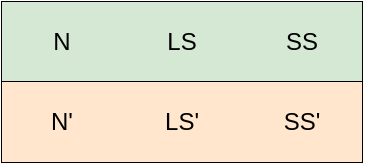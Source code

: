 <mxfile version="21.6.9" type="github">
  <diagram name="第 1 页" id="UVRSuo9Tai7BroNv_qva">
    <mxGraphModel dx="1149" dy="626" grid="1" gridSize="10" guides="1" tooltips="1" connect="1" arrows="1" fold="1" page="1" pageScale="1" pageWidth="827" pageHeight="1169" math="0" shadow="0">
      <root>
        <mxCell id="0" />
        <mxCell id="1" parent="0" />
        <mxCell id="4OfZf4OlKD3mbFEPeNKW-1" value="" style="shape=table;startSize=0;container=1;collapsible=0;childLayout=tableLayout;" vertex="1" parent="1">
          <mxGeometry x="130" y="360" width="180" height="40" as="geometry" />
        </mxCell>
        <mxCell id="4OfZf4OlKD3mbFEPeNKW-2" value="" style="shape=tableRow;horizontal=0;startSize=0;swimlaneHead=0;swimlaneBody=0;strokeColor=inherit;top=0;left=0;bottom=0;right=0;collapsible=0;dropTarget=0;fillColor=none;points=[[0,0.5],[1,0.5]];portConstraint=eastwest;" vertex="1" parent="4OfZf4OlKD3mbFEPeNKW-1">
          <mxGeometry width="180" height="40" as="geometry" />
        </mxCell>
        <mxCell id="4OfZf4OlKD3mbFEPeNKW-3" value="N" style="shape=partialRectangle;html=1;whiteSpace=wrap;connectable=0;strokeColor=#82b366;overflow=hidden;fillColor=#d5e8d4;top=0;left=0;bottom=0;right=0;pointerEvents=1;" vertex="1" parent="4OfZf4OlKD3mbFEPeNKW-2">
          <mxGeometry width="60" height="40" as="geometry">
            <mxRectangle width="60" height="40" as="alternateBounds" />
          </mxGeometry>
        </mxCell>
        <mxCell id="4OfZf4OlKD3mbFEPeNKW-4" value="LS" style="shape=partialRectangle;html=1;whiteSpace=wrap;connectable=0;strokeColor=#82b366;overflow=hidden;fillColor=#d5e8d4;top=0;left=0;bottom=0;right=0;pointerEvents=1;" vertex="1" parent="4OfZf4OlKD3mbFEPeNKW-2">
          <mxGeometry x="60" width="60" height="40" as="geometry">
            <mxRectangle width="60" height="40" as="alternateBounds" />
          </mxGeometry>
        </mxCell>
        <mxCell id="4OfZf4OlKD3mbFEPeNKW-5" value="SS" style="shape=partialRectangle;html=1;whiteSpace=wrap;connectable=0;strokeColor=#82b366;overflow=hidden;fillColor=#d5e8d4;top=0;left=0;bottom=0;right=0;pointerEvents=1;" vertex="1" parent="4OfZf4OlKD3mbFEPeNKW-2">
          <mxGeometry x="120" width="60" height="40" as="geometry">
            <mxRectangle width="60" height="40" as="alternateBounds" />
          </mxGeometry>
        </mxCell>
        <mxCell id="4OfZf4OlKD3mbFEPeNKW-6" value="" style="shape=table;startSize=0;container=1;collapsible=0;childLayout=tableLayout;" vertex="1" parent="1">
          <mxGeometry x="130" y="400" width="180" height="40" as="geometry" />
        </mxCell>
        <mxCell id="4OfZf4OlKD3mbFEPeNKW-7" value="" style="shape=tableRow;horizontal=0;startSize=0;swimlaneHead=0;swimlaneBody=0;strokeColor=inherit;top=0;left=0;bottom=0;right=0;collapsible=0;dropTarget=0;fillColor=none;points=[[0,0.5],[1,0.5]];portConstraint=eastwest;" vertex="1" parent="4OfZf4OlKD3mbFEPeNKW-6">
          <mxGeometry width="180" height="40" as="geometry" />
        </mxCell>
        <mxCell id="4OfZf4OlKD3mbFEPeNKW-8" value="N&#39;" style="shape=partialRectangle;html=1;whiteSpace=wrap;connectable=0;strokeColor=#d79b00;overflow=hidden;fillColor=#ffe6cc;top=0;left=0;bottom=0;right=0;pointerEvents=1;" vertex="1" parent="4OfZf4OlKD3mbFEPeNKW-7">
          <mxGeometry width="60" height="40" as="geometry">
            <mxRectangle width="60" height="40" as="alternateBounds" />
          </mxGeometry>
        </mxCell>
        <mxCell id="4OfZf4OlKD3mbFEPeNKW-9" value="LS&#39;" style="shape=partialRectangle;html=1;whiteSpace=wrap;connectable=0;strokeColor=#d79b00;overflow=hidden;fillColor=#ffe6cc;top=0;left=0;bottom=0;right=0;pointerEvents=1;" vertex="1" parent="4OfZf4OlKD3mbFEPeNKW-7">
          <mxGeometry x="60" width="60" height="40" as="geometry">
            <mxRectangle width="60" height="40" as="alternateBounds" />
          </mxGeometry>
        </mxCell>
        <mxCell id="4OfZf4OlKD3mbFEPeNKW-10" value="SS&#39;" style="shape=partialRectangle;html=1;whiteSpace=wrap;connectable=0;strokeColor=#d79b00;overflow=hidden;fillColor=#ffe6cc;top=0;left=0;bottom=0;right=0;pointerEvents=1;" vertex="1" parent="4OfZf4OlKD3mbFEPeNKW-7">
          <mxGeometry x="120" width="60" height="40" as="geometry">
            <mxRectangle width="60" height="40" as="alternateBounds" />
          </mxGeometry>
        </mxCell>
      </root>
    </mxGraphModel>
  </diagram>
</mxfile>
